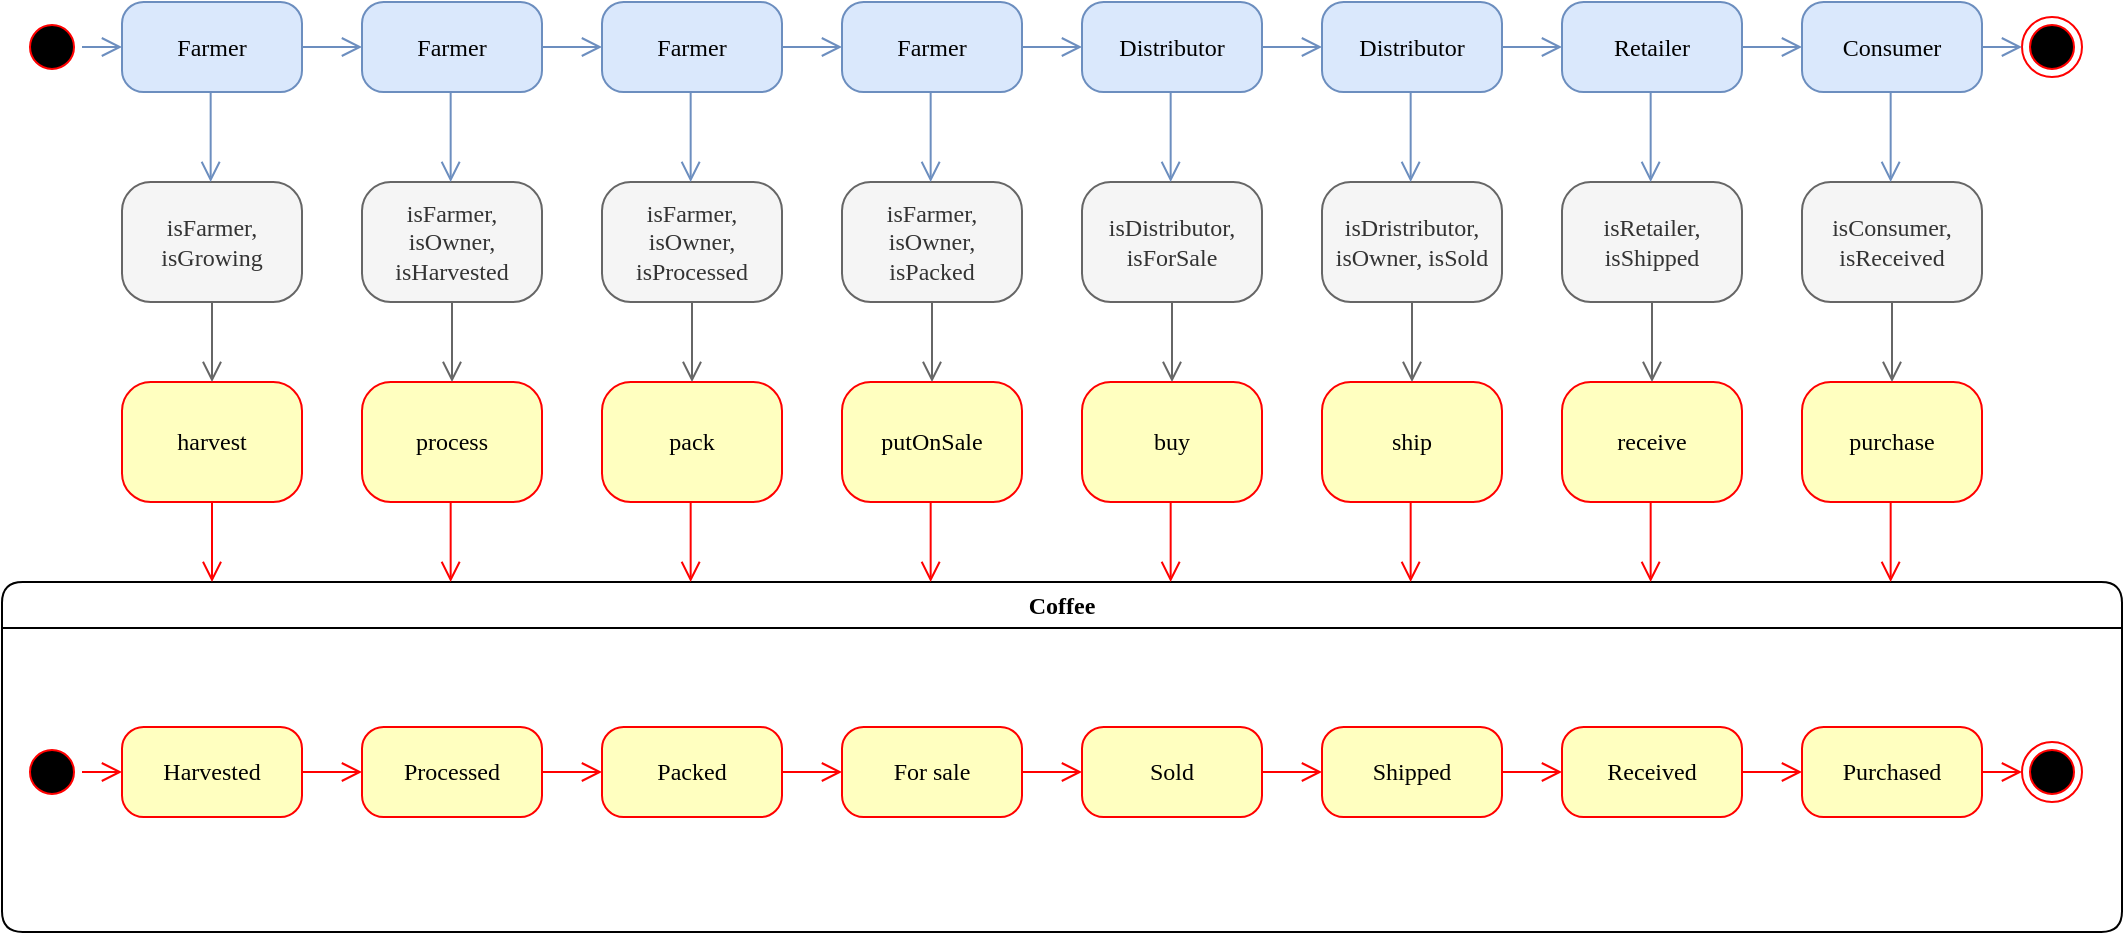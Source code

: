 <mxfile version="17.4.3" type="device"><diagram name="Page-1" id="58cdce13-f638-feb5-8d6f-7d28b1aa9fa0"><mxGraphModel dx="1426" dy="773" grid="1" gridSize="10" guides="1" tooltips="1" connect="1" arrows="1" fold="1" page="1" pageScale="1" pageWidth="1100" pageHeight="850" background="none" math="0" shadow="0"><root><mxCell id="0"/><mxCell id="1" parent="0"/><mxCell id="382b91b5511bd0f7-7" value="isFarmer,&lt;br&gt;isGrowing" style="rounded=1;whiteSpace=wrap;html=1;arcSize=24;fillColor=#f5f5f5;strokeColor=#666666;shadow=0;comic=0;labelBackgroundColor=none;fontFamily=Verdana;fontSize=12;fontColor=#333333;align=center;" parent="1" vertex="1"><mxGeometry x="80" y="130" width="90" height="60" as="geometry"/></mxCell><mxCell id="2a3bc250acf0617d-7" value="Coffee" style="swimlane;whiteSpace=wrap;html=1;rounded=1;shadow=0;comic=0;labelBackgroundColor=none;strokeWidth=1;fontFamily=Verdana;fontSize=12;align=center;" parent="1" vertex="1"><mxGeometry x="20" y="330" width="1060" height="175" as="geometry"/></mxCell><mxCell id="3cde6dad864a17aa-10" style="edgeStyle=elbowEdgeStyle;html=1;labelBackgroundColor=none;endArrow=open;endSize=8;strokeColor=#ff0000;fontFamily=Verdana;fontSize=12;align=left;" parent="2a3bc250acf0617d-7" source="382b91b5511bd0f7-8" target="3cde6dad864a17aa-1" edge="1"><mxGeometry relative="1" as="geometry"/></mxCell><mxCell id="382b91b5511bd0f7-8" value="Harvested" style="rounded=1;whiteSpace=wrap;html=1;arcSize=24;fillColor=#ffffc0;strokeColor=#ff0000;shadow=0;comic=0;labelBackgroundColor=none;fontFamily=Verdana;fontSize=12;fontColor=#000000;align=center;" parent="2a3bc250acf0617d-7" vertex="1"><mxGeometry x="60" y="72.5" width="90" height="45" as="geometry"/></mxCell><mxCell id="24f968d109e7d6b4-3" value="" style="ellipse;html=1;shape=endState;fillColor=#000000;strokeColor=#ff0000;rounded=1;shadow=0;comic=0;labelBackgroundColor=none;fontFamily=Verdana;fontSize=12;fontColor=#000000;align=center;" parent="2a3bc250acf0617d-7" vertex="1"><mxGeometry x="1010" y="80" width="30" height="30" as="geometry"/></mxCell><mxCell id="3cde6dad864a17aa-9" style="edgeStyle=elbowEdgeStyle;html=1;labelBackgroundColor=none;endArrow=open;endSize=8;strokeColor=#ff0000;fontFamily=Verdana;fontSize=12;align=left;" parent="2a3bc250acf0617d-7" source="2a3bc250acf0617d-3" target="382b91b5511bd0f7-8" edge="1"><mxGeometry relative="1" as="geometry"/></mxCell><mxCell id="2a3bc250acf0617d-3" value="" style="ellipse;html=1;shape=startState;fillColor=#000000;strokeColor=#ff0000;rounded=1;shadow=0;comic=0;labelBackgroundColor=none;fontFamily=Verdana;fontSize=12;fontColor=#000000;align=center;direction=south;" parent="2a3bc250acf0617d-7" vertex="1"><mxGeometry x="10" y="80" width="30" height="30" as="geometry"/></mxCell><mxCell id="3cde6dad864a17aa-11" style="edgeStyle=elbowEdgeStyle;html=1;labelBackgroundColor=none;endArrow=open;endSize=8;strokeColor=#ff0000;fontFamily=Verdana;fontSize=12;align=left;" parent="2a3bc250acf0617d-7" source="3cde6dad864a17aa-1" target="3cde6dad864a17aa-2" edge="1"><mxGeometry relative="1" as="geometry"/></mxCell><mxCell id="3cde6dad864a17aa-1" value="Processed" style="rounded=1;whiteSpace=wrap;html=1;arcSize=24;fillColor=#ffffc0;strokeColor=#ff0000;shadow=0;comic=0;labelBackgroundColor=none;fontFamily=Verdana;fontSize=12;fontColor=#000000;align=center;" parent="2a3bc250acf0617d-7" vertex="1"><mxGeometry x="180" y="72.5" width="90" height="45" as="geometry"/></mxCell><mxCell id="3cde6dad864a17aa-12" style="edgeStyle=elbowEdgeStyle;html=1;labelBackgroundColor=none;endArrow=open;endSize=8;strokeColor=#ff0000;fontFamily=Verdana;fontSize=12;align=left;startArrow=none;entryX=0;entryY=0.5;entryDx=0;entryDy=0;" parent="2a3bc250acf0617d-7" source="Eg5hjRekZII0dFuB5u4h-2" target="Eg5hjRekZII0dFuB5u4h-3" edge="1"><mxGeometry relative="1" as="geometry"><mxPoint x="500" y="95" as="targetPoint"/></mxGeometry></mxCell><mxCell id="3cde6dad864a17aa-2" value="Packed" style="rounded=1;whiteSpace=wrap;html=1;arcSize=24;fillColor=#ffffc0;strokeColor=#ff0000;shadow=0;comic=0;labelBackgroundColor=none;fontFamily=Verdana;fontSize=12;fontColor=#000000;align=center;" parent="2a3bc250acf0617d-7" vertex="1"><mxGeometry x="300" y="72.5" width="90" height="45" as="geometry"/></mxCell><mxCell id="Eg5hjRekZII0dFuB5u4h-3" value="Sold" style="rounded=1;whiteSpace=wrap;html=1;arcSize=24;fillColor=#ffffc0;strokeColor=#ff0000;shadow=0;comic=0;labelBackgroundColor=none;fontFamily=Verdana;fontSize=12;fontColor=#000000;align=center;" parent="2a3bc250acf0617d-7" vertex="1"><mxGeometry x="540" y="72.5" width="90" height="45" as="geometry"/></mxCell><mxCell id="Eg5hjRekZII0dFuB5u4h-4" value="Shipped" style="rounded=1;whiteSpace=wrap;html=1;arcSize=24;fillColor=#ffffc0;strokeColor=#ff0000;shadow=0;comic=0;labelBackgroundColor=none;fontFamily=Verdana;fontSize=12;fontColor=#000000;align=center;" parent="2a3bc250acf0617d-7" vertex="1"><mxGeometry x="660" y="72.5" width="90" height="45" as="geometry"/></mxCell><mxCell id="Eg5hjRekZII0dFuB5u4h-5" value="Received" style="rounded=1;whiteSpace=wrap;html=1;arcSize=24;fillColor=#ffffc0;strokeColor=#ff0000;shadow=0;comic=0;labelBackgroundColor=none;fontFamily=Verdana;fontSize=12;fontColor=#000000;align=center;" parent="2a3bc250acf0617d-7" vertex="1"><mxGeometry x="780" y="72.5" width="90" height="45" as="geometry"/></mxCell><mxCell id="Eg5hjRekZII0dFuB5u4h-6" value="Purchased" style="rounded=1;whiteSpace=wrap;html=1;arcSize=24;fillColor=#ffffc0;strokeColor=#ff0000;shadow=0;comic=0;labelBackgroundColor=none;fontFamily=Verdana;fontSize=12;fontColor=#000000;align=center;" parent="2a3bc250acf0617d-7" vertex="1"><mxGeometry x="900" y="72.5" width="90" height="45" as="geometry"/></mxCell><mxCell id="Eg5hjRekZII0dFuB5u4h-2" value="For sale" style="rounded=1;whiteSpace=wrap;html=1;arcSize=24;fillColor=#ffffc0;strokeColor=#ff0000;shadow=0;comic=0;labelBackgroundColor=none;fontFamily=Verdana;fontSize=12;fontColor=#000000;align=center;" parent="2a3bc250acf0617d-7" vertex="1"><mxGeometry x="420" y="72.5" width="90" height="45" as="geometry"/></mxCell><mxCell id="Eg5hjRekZII0dFuB5u4h-8" style="edgeStyle=elbowEdgeStyle;html=1;labelBackgroundColor=none;endArrow=open;endSize=8;strokeColor=#ff0000;fontFamily=Verdana;fontSize=12;align=left;startArrow=none;entryX=0;entryY=0.5;entryDx=0;entryDy=0;" parent="2a3bc250acf0617d-7" source="Eg5hjRekZII0dFuB5u4h-3" target="Eg5hjRekZII0dFuB5u4h-4" edge="1"><mxGeometry relative="1" as="geometry"><mxPoint x="620" y="94.33" as="sourcePoint"/><mxPoint x="640" y="94.33" as="targetPoint"/></mxGeometry></mxCell><mxCell id="Eg5hjRekZII0dFuB5u4h-9" style="edgeStyle=elbowEdgeStyle;html=1;labelBackgroundColor=none;endArrow=open;endSize=8;strokeColor=#ff0000;fontFamily=Verdana;fontSize=12;align=left;startArrow=none;entryX=0;entryY=0.5;entryDx=0;entryDy=0;exitX=1;exitY=0.5;exitDx=0;exitDy=0;" parent="2a3bc250acf0617d-7" source="Eg5hjRekZII0dFuB5u4h-4" target="Eg5hjRekZII0dFuB5u4h-5" edge="1"><mxGeometry relative="1" as="geometry"><mxPoint x="720" y="95" as="sourcePoint"/><mxPoint x="750" y="99.33" as="targetPoint"/><Array as="points"/></mxGeometry></mxCell><mxCell id="Eg5hjRekZII0dFuB5u4h-10" style="edgeStyle=elbowEdgeStyle;html=1;labelBackgroundColor=none;endArrow=open;endSize=8;strokeColor=#ff0000;fontFamily=Verdana;fontSize=12;align=left;startArrow=none;entryX=0;entryY=0.5;entryDx=0;entryDy=0;exitX=1;exitY=0.5;exitDx=0;exitDy=0;" parent="2a3bc250acf0617d-7" source="Eg5hjRekZII0dFuB5u4h-5" target="Eg5hjRekZII0dFuB5u4h-6" edge="1"><mxGeometry relative="1" as="geometry"><mxPoint x="860" y="145" as="sourcePoint"/><mxPoint x="860" y="99.33" as="targetPoint"/><Array as="points"/></mxGeometry></mxCell><mxCell id="Eg5hjRekZII0dFuB5u4h-11" style="edgeStyle=elbowEdgeStyle;html=1;labelBackgroundColor=none;endArrow=open;endSize=8;strokeColor=#ff0000;fontFamily=Verdana;fontSize=12;align=left;entryX=0;entryY=0.5;entryDx=0;entryDy=0;exitX=1;exitY=0.5;exitDx=0;exitDy=0;" parent="2a3bc250acf0617d-7" source="3cde6dad864a17aa-2" target="Eg5hjRekZII0dFuB5u4h-2" edge="1"><mxGeometry relative="1" as="geometry"><mxPoint x="390" y="94.33" as="sourcePoint"/><mxPoint x="410" y="94.33" as="targetPoint"/></mxGeometry></mxCell><mxCell id="Eg5hjRekZII0dFuB5u4h-12" style="edgeStyle=elbowEdgeStyle;html=1;labelBackgroundColor=none;endArrow=open;endSize=8;strokeColor=#ff0000;fontFamily=Verdana;fontSize=12;align=left;startArrow=none;entryX=0;entryY=0.5;entryDx=0;entryDy=0;exitX=1;exitY=0.5;exitDx=0;exitDy=0;" parent="2a3bc250acf0617d-7" source="Eg5hjRekZII0dFuB5u4h-6" target="24f968d109e7d6b4-3" edge="1"><mxGeometry relative="1" as="geometry"><mxPoint x="1000" y="65" as="sourcePoint"/><mxPoint x="1030" y="65" as="targetPoint"/><Array as="points"/></mxGeometry></mxCell><mxCell id="3cde6dad864a17aa-8" style="edgeStyle=elbowEdgeStyle;html=1;labelBackgroundColor=none;endArrow=open;endSize=8;strokeColor=#ff0000;fontFamily=Verdana;fontSize=12;align=left;exitX=0.5;exitY=1;exitDx=0;exitDy=0;" parent="1" source="Eg5hjRekZII0dFuB5u4h-32" target="2a3bc250acf0617d-7" edge="1"><mxGeometry relative="1" as="geometry"><mxPoint x="270" y="370" as="sourcePoint"/><mxPoint x="120" y="450" as="targetPoint"/><Array as="points"><mxPoint x="125" y="390"/></Array></mxGeometry></mxCell><mxCell id="Eg5hjRekZII0dFuB5u4h-13" style="edgeStyle=elbowEdgeStyle;html=1;labelBackgroundColor=none;endArrow=open;endSize=8;strokeColor=#6c8ebf;fontFamily=Verdana;fontSize=12;align=left;fillColor=#dae8fc;" parent="1" source="Eg5hjRekZII0dFuB5u4h-14" target="Eg5hjRekZII0dFuB5u4h-18" edge="1"><mxGeometry relative="1" as="geometry"/></mxCell><mxCell id="Eg5hjRekZII0dFuB5u4h-14" value="Farmer" style="rounded=1;whiteSpace=wrap;html=1;arcSize=24;fillColor=#dae8fc;strokeColor=#6c8ebf;shadow=0;comic=0;labelBackgroundColor=none;fontFamily=Verdana;fontSize=12;align=center;" parent="1" vertex="1"><mxGeometry x="80" y="40" width="90" height="45" as="geometry"/></mxCell><mxCell id="Eg5hjRekZII0dFuB5u4h-15" value="" style="ellipse;html=1;shape=endState;fillColor=#000000;strokeColor=#ff0000;rounded=1;shadow=0;comic=0;labelBackgroundColor=none;fontFamily=Verdana;fontSize=12;fontColor=#000000;align=center;" parent="1" vertex="1"><mxGeometry x="1030" y="47.5" width="30" height="30" as="geometry"/></mxCell><mxCell id="Eg5hjRekZII0dFuB5u4h-16" style="edgeStyle=elbowEdgeStyle;html=1;labelBackgroundColor=none;endArrow=open;endSize=8;strokeColor=#6c8ebf;fontFamily=Verdana;fontSize=12;align=left;fillColor=#dae8fc;" parent="1" target="Eg5hjRekZII0dFuB5u4h-14" edge="1"><mxGeometry relative="1" as="geometry"><mxPoint x="60" y="62.5" as="sourcePoint"/></mxGeometry></mxCell><mxCell id="Eg5hjRekZII0dFuB5u4h-17" style="edgeStyle=elbowEdgeStyle;html=1;labelBackgroundColor=none;endArrow=open;endSize=8;strokeColor=#6c8ebf;fontFamily=Verdana;fontSize=12;align=left;fillColor=#dae8fc;" parent="1" source="Eg5hjRekZII0dFuB5u4h-18" target="Eg5hjRekZII0dFuB5u4h-20" edge="1"><mxGeometry relative="1" as="geometry"/></mxCell><mxCell id="Eg5hjRekZII0dFuB5u4h-18" value="Farmer" style="rounded=1;whiteSpace=wrap;html=1;arcSize=24;fillColor=#dae8fc;strokeColor=#6c8ebf;shadow=0;comic=0;labelBackgroundColor=none;fontFamily=Verdana;fontSize=12;align=center;" parent="1" vertex="1"><mxGeometry x="200" y="40" width="90" height="45" as="geometry"/></mxCell><mxCell id="Eg5hjRekZII0dFuB5u4h-19" style="edgeStyle=elbowEdgeStyle;html=1;labelBackgroundColor=none;endArrow=open;endSize=8;strokeColor=#6c8ebf;fontFamily=Verdana;fontSize=12;align=left;startArrow=none;entryX=0;entryY=0.5;entryDx=0;entryDy=0;fillColor=#dae8fc;" parent="1" source="Eg5hjRekZII0dFuB5u4h-25" target="Eg5hjRekZII0dFuB5u4h-21" edge="1"><mxGeometry relative="1" as="geometry"><mxPoint x="500" y="-432.5" as="targetPoint"/></mxGeometry></mxCell><mxCell id="Eg5hjRekZII0dFuB5u4h-20" value="Farmer" style="rounded=1;whiteSpace=wrap;html=1;arcSize=24;fillColor=#dae8fc;strokeColor=#6c8ebf;shadow=0;comic=0;labelBackgroundColor=none;fontFamily=Verdana;fontSize=12;align=center;" parent="1" vertex="1"><mxGeometry x="320" y="40" width="90" height="45" as="geometry"/></mxCell><mxCell id="Eg5hjRekZII0dFuB5u4h-21" value="Distributor" style="rounded=1;whiteSpace=wrap;html=1;arcSize=24;fillColor=#dae8fc;strokeColor=#6c8ebf;shadow=0;comic=0;labelBackgroundColor=none;fontFamily=Verdana;fontSize=12;align=center;" parent="1" vertex="1"><mxGeometry x="560" y="40" width="90" height="45" as="geometry"/></mxCell><mxCell id="Eg5hjRekZII0dFuB5u4h-22" value="Distributor" style="rounded=1;whiteSpace=wrap;html=1;arcSize=24;fillColor=#dae8fc;strokeColor=#6c8ebf;shadow=0;comic=0;labelBackgroundColor=none;fontFamily=Verdana;fontSize=12;align=center;" parent="1" vertex="1"><mxGeometry x="680" y="40" width="90" height="45" as="geometry"/></mxCell><mxCell id="Eg5hjRekZII0dFuB5u4h-23" value="Retailer" style="rounded=1;whiteSpace=wrap;html=1;arcSize=24;fillColor=#dae8fc;strokeColor=#6c8ebf;shadow=0;comic=0;labelBackgroundColor=none;fontFamily=Verdana;fontSize=12;align=center;" parent="1" vertex="1"><mxGeometry x="800" y="40" width="90" height="45" as="geometry"/></mxCell><mxCell id="Eg5hjRekZII0dFuB5u4h-24" value="Consumer" style="rounded=1;whiteSpace=wrap;html=1;arcSize=24;fillColor=#dae8fc;strokeColor=#6c8ebf;shadow=0;comic=0;labelBackgroundColor=none;fontFamily=Verdana;fontSize=12;align=center;" parent="1" vertex="1"><mxGeometry x="920" y="40" width="90" height="45" as="geometry"/></mxCell><mxCell id="Eg5hjRekZII0dFuB5u4h-25" value="Farmer" style="rounded=1;whiteSpace=wrap;html=1;arcSize=24;fillColor=#dae8fc;strokeColor=#6c8ebf;shadow=0;comic=0;labelBackgroundColor=none;fontFamily=Verdana;fontSize=12;align=center;" parent="1" vertex="1"><mxGeometry x="440" y="40" width="90" height="45" as="geometry"/></mxCell><mxCell id="Eg5hjRekZII0dFuB5u4h-26" style="edgeStyle=elbowEdgeStyle;html=1;labelBackgroundColor=none;endArrow=open;endSize=8;strokeColor=#6c8ebf;fontFamily=Verdana;fontSize=12;align=left;startArrow=none;entryX=0;entryY=0.5;entryDx=0;entryDy=0;fillColor=#dae8fc;" parent="1" source="Eg5hjRekZII0dFuB5u4h-21" target="Eg5hjRekZII0dFuB5u4h-22" edge="1"><mxGeometry relative="1" as="geometry"><mxPoint x="620" y="-433.17" as="sourcePoint"/><mxPoint x="640" y="-433.17" as="targetPoint"/></mxGeometry></mxCell><mxCell id="Eg5hjRekZII0dFuB5u4h-27" style="edgeStyle=elbowEdgeStyle;html=1;labelBackgroundColor=none;endArrow=open;endSize=8;strokeColor=#6c8ebf;fontFamily=Verdana;fontSize=12;align=left;startArrow=none;entryX=0;entryY=0.5;entryDx=0;entryDy=0;exitX=1;exitY=0.5;exitDx=0;exitDy=0;fillColor=#dae8fc;" parent="1" source="Eg5hjRekZII0dFuB5u4h-22" target="Eg5hjRekZII0dFuB5u4h-23" edge="1"><mxGeometry relative="1" as="geometry"><mxPoint x="720" y="-432.5" as="sourcePoint"/><mxPoint x="750" y="-428.17" as="targetPoint"/><Array as="points"/></mxGeometry></mxCell><mxCell id="Eg5hjRekZII0dFuB5u4h-28" style="edgeStyle=elbowEdgeStyle;html=1;labelBackgroundColor=none;endArrow=open;endSize=8;strokeColor=#6c8ebf;fontFamily=Verdana;fontSize=12;align=left;startArrow=none;entryX=0;entryY=0.5;entryDx=0;entryDy=0;exitX=1;exitY=0.5;exitDx=0;exitDy=0;fillColor=#dae8fc;" parent="1" source="Eg5hjRekZII0dFuB5u4h-23" target="Eg5hjRekZII0dFuB5u4h-24" edge="1"><mxGeometry relative="1" as="geometry"><mxPoint x="860" y="-382.5" as="sourcePoint"/><mxPoint x="860" y="-428.17" as="targetPoint"/><Array as="points"/></mxGeometry></mxCell><mxCell id="Eg5hjRekZII0dFuB5u4h-29" style="edgeStyle=elbowEdgeStyle;html=1;labelBackgroundColor=none;endArrow=open;endSize=8;strokeColor=#6c8ebf;fontFamily=Verdana;fontSize=12;align=left;entryX=0;entryY=0.5;entryDx=0;entryDy=0;exitX=1;exitY=0.5;exitDx=0;exitDy=0;fillColor=#dae8fc;" parent="1" source="Eg5hjRekZII0dFuB5u4h-20" target="Eg5hjRekZII0dFuB5u4h-25" edge="1"><mxGeometry relative="1" as="geometry"><mxPoint x="390" y="-433.17" as="sourcePoint"/><mxPoint x="410" y="-433.17" as="targetPoint"/></mxGeometry></mxCell><mxCell id="Eg5hjRekZII0dFuB5u4h-30" style="edgeStyle=elbowEdgeStyle;html=1;labelBackgroundColor=none;endArrow=open;endSize=8;strokeColor=#6c8ebf;fontFamily=Verdana;fontSize=12;align=left;startArrow=none;entryX=0;entryY=0.5;entryDx=0;entryDy=0;exitX=1;exitY=0.5;exitDx=0;exitDy=0;fillColor=#dae8fc;" parent="1" source="Eg5hjRekZII0dFuB5u4h-24" target="Eg5hjRekZII0dFuB5u4h-15" edge="1"><mxGeometry relative="1" as="geometry"><mxPoint x="1000" y="-462.5" as="sourcePoint"/><mxPoint x="1030" y="-462.5" as="targetPoint"/><Array as="points"/></mxGeometry></mxCell><mxCell id="Eg5hjRekZII0dFuB5u4h-31" value="" style="ellipse;html=1;shape=startState;fillColor=#000000;strokeColor=#ff0000;rounded=1;shadow=0;comic=0;labelBackgroundColor=none;fontFamily=Verdana;fontSize=12;fontColor=#000000;align=center;direction=south;" parent="1" vertex="1"><mxGeometry x="30" y="47.5" width="30" height="30" as="geometry"/></mxCell><mxCell id="Eg5hjRekZII0dFuB5u4h-32" value="harvest" style="rounded=1;whiteSpace=wrap;html=1;arcSize=24;fillColor=#ffffc0;strokeColor=#ff0000;shadow=0;comic=0;labelBackgroundColor=none;fontFamily=Verdana;fontSize=12;fontColor=#000000;align=center;" parent="1" vertex="1"><mxGeometry x="80" y="230" width="90" height="60" as="geometry"/></mxCell><mxCell id="Eg5hjRekZII0dFuB5u4h-33" style="edgeStyle=elbowEdgeStyle;html=1;labelBackgroundColor=none;endArrow=open;endSize=8;strokeColor=#666666;fontFamily=Verdana;fontSize=12;align=left;exitX=0.5;exitY=1;exitDx=0;exitDy=0;entryX=0.5;entryY=0;entryDx=0;entryDy=0;fillColor=#f5f5f5;" parent="1" source="382b91b5511bd0f7-7" target="Eg5hjRekZII0dFuB5u4h-32" edge="1"><mxGeometry relative="1" as="geometry"><mxPoint x="288.67" y="170" as="sourcePoint"/><mxPoint x="260" y="240" as="targetPoint"/><Array as="points"><mxPoint x="125" y="210"/></Array></mxGeometry></mxCell><mxCell id="Eg5hjRekZII0dFuB5u4h-34" style="edgeStyle=elbowEdgeStyle;html=1;labelBackgroundColor=none;endArrow=open;endSize=8;strokeColor=#6c8ebf;fontFamily=Verdana;fontSize=12;align=left;exitX=0.5;exitY=1;exitDx=0;exitDy=0;entryX=0.5;entryY=0;entryDx=0;entryDy=0;fillColor=#dae8fc;" parent="1" target="382b91b5511bd0f7-7" edge="1"><mxGeometry relative="1" as="geometry"><mxPoint x="124.33" y="85" as="sourcePoint"/><mxPoint x="124.33" y="125" as="targetPoint"/><Array as="points"><mxPoint x="124.33" y="105"/></Array></mxGeometry></mxCell><mxCell id="Eg5hjRekZII0dFuB5u4h-35" value="isFarmer,&lt;br&gt;isOwner, isHarvested" style="rounded=1;whiteSpace=wrap;html=1;arcSize=24;fillColor=#f5f5f5;strokeColor=#666666;shadow=0;comic=0;labelBackgroundColor=none;fontFamily=Verdana;fontSize=12;fontColor=#333333;align=center;" parent="1" vertex="1"><mxGeometry x="200" y="130" width="90" height="60" as="geometry"/></mxCell><mxCell id="Eg5hjRekZII0dFuB5u4h-37" value="process" style="rounded=1;whiteSpace=wrap;html=1;arcSize=24;fillColor=#ffffc0;strokeColor=#ff0000;shadow=0;comic=0;labelBackgroundColor=none;fontFamily=Verdana;fontSize=12;fontColor=#000000;align=center;" parent="1" vertex="1"><mxGeometry x="200" y="230" width="90" height="60" as="geometry"/></mxCell><mxCell id="Eg5hjRekZII0dFuB5u4h-38" style="edgeStyle=elbowEdgeStyle;html=1;labelBackgroundColor=none;endArrow=open;endSize=8;strokeColor=#666666;fontFamily=Verdana;fontSize=12;align=left;exitX=0.5;exitY=1;exitDx=0;exitDy=0;entryX=0.5;entryY=0;entryDx=0;entryDy=0;fillColor=#f5f5f5;" parent="1" source="Eg5hjRekZII0dFuB5u4h-35" target="Eg5hjRekZII0dFuB5u4h-37" edge="1"><mxGeometry relative="1" as="geometry"><mxPoint x="408.67" y="170" as="sourcePoint"/><mxPoint x="380" y="240" as="targetPoint"/><Array as="points"><mxPoint x="245" y="210"/></Array></mxGeometry></mxCell><mxCell id="Eg5hjRekZII0dFuB5u4h-39" style="edgeStyle=elbowEdgeStyle;html=1;labelBackgroundColor=none;endArrow=open;endSize=8;strokeColor=#6c8ebf;fontFamily=Verdana;fontSize=12;align=left;exitX=0.5;exitY=1;exitDx=0;exitDy=0;entryX=0.5;entryY=0;entryDx=0;entryDy=0;fillColor=#dae8fc;" parent="1" target="Eg5hjRekZII0dFuB5u4h-35" edge="1"><mxGeometry relative="1" as="geometry"><mxPoint x="244.33" y="85" as="sourcePoint"/><mxPoint x="244.33" y="125" as="targetPoint"/><Array as="points"><mxPoint x="244.33" y="105"/></Array></mxGeometry></mxCell><mxCell id="Eg5hjRekZII0dFuB5u4h-40" style="edgeStyle=elbowEdgeStyle;html=1;labelBackgroundColor=none;endArrow=open;endSize=8;strokeColor=#ff0000;fontFamily=Verdana;fontSize=12;align=left;exitX=0.5;exitY=1;exitDx=0;exitDy=0;entryX=0.5;entryY=0;entryDx=0;entryDy=0;" parent="1" edge="1"><mxGeometry relative="1" as="geometry"><mxPoint x="244.33" y="290" as="sourcePoint"/><mxPoint x="244.33" y="330" as="targetPoint"/><Array as="points"><mxPoint x="244.33" y="310"/></Array></mxGeometry></mxCell><mxCell id="Eg5hjRekZII0dFuB5u4h-41" value="isFarmer,&lt;br&gt;isOwner, isProcessed" style="rounded=1;whiteSpace=wrap;html=1;arcSize=24;fillColor=#f5f5f5;strokeColor=#666666;shadow=0;comic=0;labelBackgroundColor=none;fontFamily=Verdana;fontSize=12;fontColor=#333333;align=center;" parent="1" vertex="1"><mxGeometry x="320" y="130" width="90" height="60" as="geometry"/></mxCell><mxCell id="Eg5hjRekZII0dFuB5u4h-42" value="pack" style="rounded=1;whiteSpace=wrap;html=1;arcSize=24;fillColor=#ffffc0;strokeColor=#ff0000;shadow=0;comic=0;labelBackgroundColor=none;fontFamily=Verdana;fontSize=12;fontColor=#000000;align=center;" parent="1" vertex="1"><mxGeometry x="320" y="230" width="90" height="60" as="geometry"/></mxCell><mxCell id="Eg5hjRekZII0dFuB5u4h-43" style="edgeStyle=elbowEdgeStyle;html=1;labelBackgroundColor=none;endArrow=open;endSize=8;strokeColor=#666666;fontFamily=Verdana;fontSize=12;align=left;exitX=0.5;exitY=1;exitDx=0;exitDy=0;entryX=0.5;entryY=0;entryDx=0;entryDy=0;fillColor=#f5f5f5;" parent="1" source="Eg5hjRekZII0dFuB5u4h-41" target="Eg5hjRekZII0dFuB5u4h-42" edge="1"><mxGeometry relative="1" as="geometry"><mxPoint x="528.67" y="170" as="sourcePoint"/><mxPoint x="500" y="240" as="targetPoint"/><Array as="points"><mxPoint x="365" y="210"/></Array></mxGeometry></mxCell><mxCell id="Eg5hjRekZII0dFuB5u4h-44" style="edgeStyle=elbowEdgeStyle;html=1;labelBackgroundColor=none;endArrow=open;endSize=8;strokeColor=#6c8ebf;fontFamily=Verdana;fontSize=12;align=left;exitX=0.5;exitY=1;exitDx=0;exitDy=0;entryX=0.5;entryY=0;entryDx=0;entryDy=0;fillColor=#dae8fc;" parent="1" target="Eg5hjRekZII0dFuB5u4h-41" edge="1"><mxGeometry relative="1" as="geometry"><mxPoint x="364.33" y="85" as="sourcePoint"/><mxPoint x="364.33" y="125" as="targetPoint"/><Array as="points"><mxPoint x="364.33" y="105"/></Array></mxGeometry></mxCell><mxCell id="Eg5hjRekZII0dFuB5u4h-45" style="edgeStyle=elbowEdgeStyle;html=1;labelBackgroundColor=none;endArrow=open;endSize=8;strokeColor=#ff0000;fontFamily=Verdana;fontSize=12;align=left;exitX=0.5;exitY=1;exitDx=0;exitDy=0;entryX=0.5;entryY=0;entryDx=0;entryDy=0;" parent="1" edge="1"><mxGeometry relative="1" as="geometry"><mxPoint x="364.33" y="290" as="sourcePoint"/><mxPoint x="364.33" y="330" as="targetPoint"/><Array as="points"><mxPoint x="364.33" y="310"/></Array></mxGeometry></mxCell><mxCell id="Eg5hjRekZII0dFuB5u4h-46" value="isFarmer,&lt;br&gt;isOwner, isPacked" style="rounded=1;whiteSpace=wrap;html=1;arcSize=24;fillColor=#f5f5f5;strokeColor=#666666;shadow=0;comic=0;labelBackgroundColor=none;fontFamily=Verdana;fontSize=12;fontColor=#333333;align=center;" parent="1" vertex="1"><mxGeometry x="440" y="130" width="90" height="60" as="geometry"/></mxCell><mxCell id="Eg5hjRekZII0dFuB5u4h-47" value="putOnSale" style="rounded=1;whiteSpace=wrap;html=1;arcSize=24;fillColor=#ffffc0;strokeColor=#ff0000;shadow=0;comic=0;labelBackgroundColor=none;fontFamily=Verdana;fontSize=12;fontColor=#000000;align=center;" parent="1" vertex="1"><mxGeometry x="440" y="230" width="90" height="60" as="geometry"/></mxCell><mxCell id="Eg5hjRekZII0dFuB5u4h-48" style="edgeStyle=elbowEdgeStyle;html=1;labelBackgroundColor=none;endArrow=open;endSize=8;strokeColor=#666666;fontFamily=Verdana;fontSize=12;align=left;exitX=0.5;exitY=1;exitDx=0;exitDy=0;entryX=0.5;entryY=0;entryDx=0;entryDy=0;fillColor=#f5f5f5;" parent="1" source="Eg5hjRekZII0dFuB5u4h-46" target="Eg5hjRekZII0dFuB5u4h-47" edge="1"><mxGeometry relative="1" as="geometry"><mxPoint x="648.67" y="170" as="sourcePoint"/><mxPoint x="620" y="240" as="targetPoint"/><Array as="points"><mxPoint x="485" y="210"/></Array></mxGeometry></mxCell><mxCell id="Eg5hjRekZII0dFuB5u4h-49" style="edgeStyle=elbowEdgeStyle;html=1;labelBackgroundColor=none;endArrow=open;endSize=8;strokeColor=#6c8ebf;fontFamily=Verdana;fontSize=12;align=left;exitX=0.5;exitY=1;exitDx=0;exitDy=0;entryX=0.5;entryY=0;entryDx=0;entryDy=0;fillColor=#dae8fc;" parent="1" target="Eg5hjRekZII0dFuB5u4h-46" edge="1"><mxGeometry relative="1" as="geometry"><mxPoint x="484.33" y="85" as="sourcePoint"/><mxPoint x="484.33" y="125" as="targetPoint"/><Array as="points"><mxPoint x="484.33" y="105"/></Array></mxGeometry></mxCell><mxCell id="Eg5hjRekZII0dFuB5u4h-50" style="edgeStyle=elbowEdgeStyle;html=1;labelBackgroundColor=none;endArrow=open;endSize=8;strokeColor=#ff0000;fontFamily=Verdana;fontSize=12;align=left;exitX=0.5;exitY=1;exitDx=0;exitDy=0;entryX=0.5;entryY=0;entryDx=0;entryDy=0;" parent="1" edge="1"><mxGeometry relative="1" as="geometry"><mxPoint x="484.33" y="290" as="sourcePoint"/><mxPoint x="484.33" y="330" as="targetPoint"/><Array as="points"><mxPoint x="484.33" y="310"/></Array></mxGeometry></mxCell><mxCell id="Eg5hjRekZII0dFuB5u4h-51" value="isDistributor, isForSale" style="rounded=1;whiteSpace=wrap;html=1;arcSize=24;fillColor=#f5f5f5;strokeColor=#666666;shadow=0;comic=0;labelBackgroundColor=none;fontFamily=Verdana;fontSize=12;fontColor=#333333;align=center;" parent="1" vertex="1"><mxGeometry x="560" y="130" width="90" height="60" as="geometry"/></mxCell><mxCell id="Eg5hjRekZII0dFuB5u4h-52" value="buy" style="rounded=1;whiteSpace=wrap;html=1;arcSize=24;fillColor=#ffffc0;strokeColor=#ff0000;shadow=0;comic=0;labelBackgroundColor=none;fontFamily=Verdana;fontSize=12;fontColor=#000000;align=center;" parent="1" vertex="1"><mxGeometry x="560" y="230" width="90" height="60" as="geometry"/></mxCell><mxCell id="Eg5hjRekZII0dFuB5u4h-53" style="edgeStyle=elbowEdgeStyle;html=1;labelBackgroundColor=none;endArrow=open;endSize=8;strokeColor=#666666;fontFamily=Verdana;fontSize=12;align=left;exitX=0.5;exitY=1;exitDx=0;exitDy=0;entryX=0.5;entryY=0;entryDx=0;entryDy=0;fillColor=#f5f5f5;" parent="1" source="Eg5hjRekZII0dFuB5u4h-51" target="Eg5hjRekZII0dFuB5u4h-52" edge="1"><mxGeometry relative="1" as="geometry"><mxPoint x="768.67" y="170" as="sourcePoint"/><mxPoint x="740" y="240" as="targetPoint"/><Array as="points"><mxPoint x="605" y="210"/></Array></mxGeometry></mxCell><mxCell id="Eg5hjRekZII0dFuB5u4h-54" style="edgeStyle=elbowEdgeStyle;html=1;labelBackgroundColor=none;endArrow=open;endSize=8;strokeColor=#6c8ebf;fontFamily=Verdana;fontSize=12;align=left;exitX=0.5;exitY=1;exitDx=0;exitDy=0;entryX=0.5;entryY=0;entryDx=0;entryDy=0;fillColor=#dae8fc;" parent="1" target="Eg5hjRekZII0dFuB5u4h-51" edge="1"><mxGeometry relative="1" as="geometry"><mxPoint x="604.33" y="85" as="sourcePoint"/><mxPoint x="604.33" y="125" as="targetPoint"/><Array as="points"><mxPoint x="604.33" y="105"/></Array></mxGeometry></mxCell><mxCell id="Eg5hjRekZII0dFuB5u4h-55" style="edgeStyle=elbowEdgeStyle;html=1;labelBackgroundColor=none;endArrow=open;endSize=8;strokeColor=#ff0000;fontFamily=Verdana;fontSize=12;align=left;exitX=0.5;exitY=1;exitDx=0;exitDy=0;entryX=0.5;entryY=0;entryDx=0;entryDy=0;" parent="1" edge="1"><mxGeometry relative="1" as="geometry"><mxPoint x="604.33" y="290" as="sourcePoint"/><mxPoint x="604.33" y="330" as="targetPoint"/><Array as="points"><mxPoint x="604.33" y="310"/></Array></mxGeometry></mxCell><mxCell id="Eg5hjRekZII0dFuB5u4h-56" value="isDristributor, isOwner, isSold" style="rounded=1;whiteSpace=wrap;html=1;arcSize=24;fillColor=#f5f5f5;strokeColor=#666666;shadow=0;comic=0;labelBackgroundColor=none;fontFamily=Verdana;fontSize=12;fontColor=#333333;align=center;" parent="1" vertex="1"><mxGeometry x="680" y="130" width="90" height="60" as="geometry"/></mxCell><mxCell id="Eg5hjRekZII0dFuB5u4h-57" value="ship" style="rounded=1;whiteSpace=wrap;html=1;arcSize=24;fillColor=#ffffc0;strokeColor=#ff0000;shadow=0;comic=0;labelBackgroundColor=none;fontFamily=Verdana;fontSize=12;fontColor=#000000;align=center;" parent="1" vertex="1"><mxGeometry x="680" y="230" width="90" height="60" as="geometry"/></mxCell><mxCell id="Eg5hjRekZII0dFuB5u4h-58" style="edgeStyle=elbowEdgeStyle;html=1;labelBackgroundColor=none;endArrow=open;endSize=8;strokeColor=#666666;fontFamily=Verdana;fontSize=12;align=left;exitX=0.5;exitY=1;exitDx=0;exitDy=0;entryX=0.5;entryY=0;entryDx=0;entryDy=0;fillColor=#f5f5f5;" parent="1" source="Eg5hjRekZII0dFuB5u4h-56" target="Eg5hjRekZII0dFuB5u4h-57" edge="1"><mxGeometry relative="1" as="geometry"><mxPoint x="888.67" y="170" as="sourcePoint"/><mxPoint x="860" y="240" as="targetPoint"/><Array as="points"><mxPoint x="725" y="210"/></Array></mxGeometry></mxCell><mxCell id="Eg5hjRekZII0dFuB5u4h-59" style="edgeStyle=elbowEdgeStyle;html=1;labelBackgroundColor=none;endArrow=open;endSize=8;strokeColor=#6c8ebf;fontFamily=Verdana;fontSize=12;align=left;exitX=0.5;exitY=1;exitDx=0;exitDy=0;entryX=0.5;entryY=0;entryDx=0;entryDy=0;fillColor=#dae8fc;" parent="1" target="Eg5hjRekZII0dFuB5u4h-56" edge="1"><mxGeometry relative="1" as="geometry"><mxPoint x="724.33" y="85" as="sourcePoint"/><mxPoint x="724.33" y="125" as="targetPoint"/><Array as="points"><mxPoint x="724.33" y="105"/></Array></mxGeometry></mxCell><mxCell id="Eg5hjRekZII0dFuB5u4h-60" style="edgeStyle=elbowEdgeStyle;html=1;labelBackgroundColor=none;endArrow=open;endSize=8;strokeColor=#ff0000;fontFamily=Verdana;fontSize=12;align=left;exitX=0.5;exitY=1;exitDx=0;exitDy=0;entryX=0.5;entryY=0;entryDx=0;entryDy=0;" parent="1" edge="1"><mxGeometry relative="1" as="geometry"><mxPoint x="724.33" y="290" as="sourcePoint"/><mxPoint x="724.33" y="330" as="targetPoint"/><Array as="points"><mxPoint x="724.33" y="310"/></Array></mxGeometry></mxCell><mxCell id="Eg5hjRekZII0dFuB5u4h-61" value="isRetailer, isShipped" style="rounded=1;whiteSpace=wrap;html=1;arcSize=24;fillColor=#f5f5f5;strokeColor=#666666;shadow=0;comic=0;labelBackgroundColor=none;fontFamily=Verdana;fontSize=12;fontColor=#333333;align=center;" parent="1" vertex="1"><mxGeometry x="800" y="130" width="90" height="60" as="geometry"/></mxCell><mxCell id="Eg5hjRekZII0dFuB5u4h-62" value="receive" style="rounded=1;whiteSpace=wrap;html=1;arcSize=24;fillColor=#ffffc0;strokeColor=#ff0000;shadow=0;comic=0;labelBackgroundColor=none;fontFamily=Verdana;fontSize=12;fontColor=#000000;align=center;" parent="1" vertex="1"><mxGeometry x="800" y="230" width="90" height="60" as="geometry"/></mxCell><mxCell id="Eg5hjRekZII0dFuB5u4h-63" style="edgeStyle=elbowEdgeStyle;html=1;labelBackgroundColor=none;endArrow=open;endSize=8;strokeColor=#666666;fontFamily=Verdana;fontSize=12;align=left;exitX=0.5;exitY=1;exitDx=0;exitDy=0;entryX=0.5;entryY=0;entryDx=0;entryDy=0;fillColor=#f5f5f5;" parent="1" source="Eg5hjRekZII0dFuB5u4h-61" target="Eg5hjRekZII0dFuB5u4h-62" edge="1"><mxGeometry relative="1" as="geometry"><mxPoint x="1008.67" y="170" as="sourcePoint"/><mxPoint x="980" y="240" as="targetPoint"/><Array as="points"><mxPoint x="845" y="210"/></Array></mxGeometry></mxCell><mxCell id="Eg5hjRekZII0dFuB5u4h-64" style="edgeStyle=elbowEdgeStyle;html=1;labelBackgroundColor=none;endArrow=open;endSize=8;strokeColor=#6c8ebf;fontFamily=Verdana;fontSize=12;align=left;exitX=0.5;exitY=1;exitDx=0;exitDy=0;entryX=0.5;entryY=0;entryDx=0;entryDy=0;fillColor=#dae8fc;" parent="1" target="Eg5hjRekZII0dFuB5u4h-61" edge="1"><mxGeometry relative="1" as="geometry"><mxPoint x="844.33" y="85" as="sourcePoint"/><mxPoint x="844.33" y="125" as="targetPoint"/><Array as="points"><mxPoint x="844.33" y="105"/></Array></mxGeometry></mxCell><mxCell id="Eg5hjRekZII0dFuB5u4h-65" style="edgeStyle=elbowEdgeStyle;html=1;labelBackgroundColor=none;endArrow=open;endSize=8;strokeColor=#ff0000;fontFamily=Verdana;fontSize=12;align=left;exitX=0.5;exitY=1;exitDx=0;exitDy=0;entryX=0.5;entryY=0;entryDx=0;entryDy=0;" parent="1" edge="1"><mxGeometry relative="1" as="geometry"><mxPoint x="844.33" y="290" as="sourcePoint"/><mxPoint x="844.33" y="330" as="targetPoint"/><Array as="points"><mxPoint x="844.33" y="310"/></Array></mxGeometry></mxCell><mxCell id="Eg5hjRekZII0dFuB5u4h-66" value="isConsumer, isReceived" style="rounded=1;whiteSpace=wrap;html=1;arcSize=24;fillColor=#f5f5f5;strokeColor=#666666;shadow=0;comic=0;labelBackgroundColor=none;fontFamily=Verdana;fontSize=12;fontColor=#333333;align=center;" parent="1" vertex="1"><mxGeometry x="920" y="130" width="90" height="60" as="geometry"/></mxCell><mxCell id="Eg5hjRekZII0dFuB5u4h-67" value="purchase" style="rounded=1;whiteSpace=wrap;html=1;arcSize=24;fillColor=#ffffc0;strokeColor=#ff0000;shadow=0;comic=0;labelBackgroundColor=none;fontFamily=Verdana;fontSize=12;fontColor=#000000;align=center;" parent="1" vertex="1"><mxGeometry x="920" y="230" width="90" height="60" as="geometry"/></mxCell><mxCell id="Eg5hjRekZII0dFuB5u4h-68" style="edgeStyle=elbowEdgeStyle;html=1;labelBackgroundColor=none;endArrow=open;endSize=8;strokeColor=#666666;fontFamily=Verdana;fontSize=12;align=left;exitX=0.5;exitY=1;exitDx=0;exitDy=0;entryX=0.5;entryY=0;entryDx=0;entryDy=0;fillColor=#f5f5f5;" parent="1" source="Eg5hjRekZII0dFuB5u4h-66" target="Eg5hjRekZII0dFuB5u4h-67" edge="1"><mxGeometry relative="1" as="geometry"><mxPoint x="1128.67" y="170" as="sourcePoint"/><mxPoint x="1100" y="240" as="targetPoint"/><Array as="points"><mxPoint x="965" y="210"/></Array></mxGeometry></mxCell><mxCell id="Eg5hjRekZII0dFuB5u4h-69" style="edgeStyle=elbowEdgeStyle;html=1;labelBackgroundColor=none;endArrow=open;endSize=8;strokeColor=#6c8ebf;fontFamily=Verdana;fontSize=12;align=left;exitX=0.5;exitY=1;exitDx=0;exitDy=0;entryX=0.5;entryY=0;entryDx=0;entryDy=0;fillColor=#dae8fc;" parent="1" target="Eg5hjRekZII0dFuB5u4h-66" edge="1"><mxGeometry relative="1" as="geometry"><mxPoint x="964.33" y="85" as="sourcePoint"/><mxPoint x="964.33" y="125" as="targetPoint"/><Array as="points"><mxPoint x="964.33" y="105"/></Array></mxGeometry></mxCell><mxCell id="Eg5hjRekZII0dFuB5u4h-70" style="edgeStyle=elbowEdgeStyle;html=1;labelBackgroundColor=none;endArrow=open;endSize=8;strokeColor=#ff0000;fontFamily=Verdana;fontSize=12;align=left;exitX=0.5;exitY=1;exitDx=0;exitDy=0;entryX=0.5;entryY=0;entryDx=0;entryDy=0;" parent="1" edge="1"><mxGeometry relative="1" as="geometry"><mxPoint x="964.33" y="290" as="sourcePoint"/><mxPoint x="964.33" y="330" as="targetPoint"/><Array as="points"><mxPoint x="964.33" y="310"/></Array></mxGeometry></mxCell></root></mxGraphModel></diagram></mxfile>